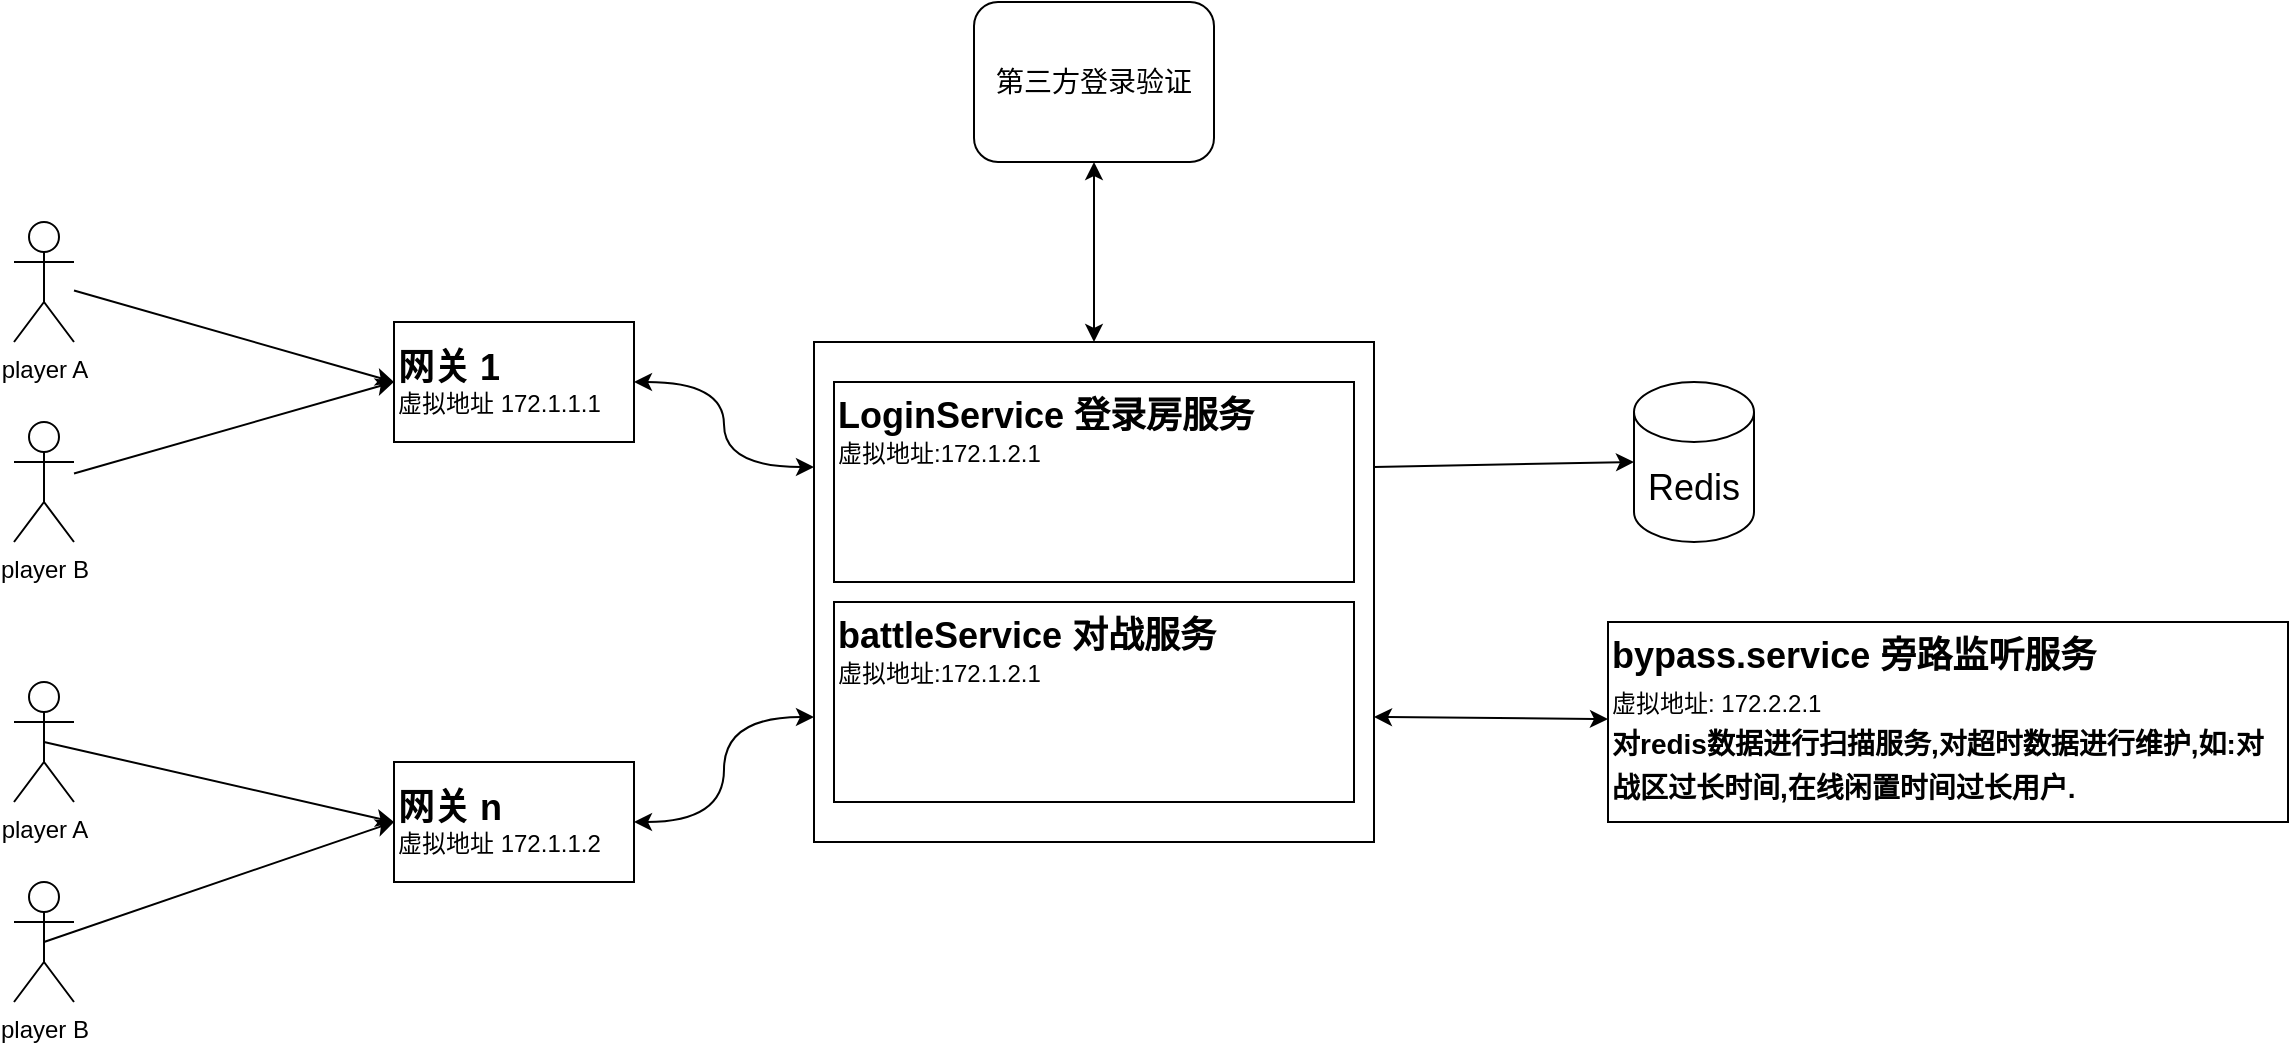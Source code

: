 <mxfile>
    <diagram id="dT8TcsmNvPRoOhCJoF27" name="第 1 页">
        <mxGraphModel dx="1838" dy="1176" grid="1" gridSize="10" guides="1" tooltips="1" connect="1" arrows="1" fold="1" page="1" pageScale="1" pageWidth="827" pageHeight="1169" math="0" shadow="0">
            <root>
                <mxCell id="0"/>
                <mxCell id="1" parent="0"/>
                <mxCell id="20" style="edgeStyle=orthogonalEdgeStyle;html=1;exitX=1;exitY=0.5;exitDx=0;exitDy=0;entryX=0;entryY=0.25;entryDx=0;entryDy=0;fontSize=18;curved=1;startArrow=classic;startFill=1;" edge="1" parent="1" source="2" target="19">
                    <mxGeometry relative="1" as="geometry"/>
                </mxCell>
                <mxCell id="2" value="&lt;b&gt;&lt;font style=&quot;font-size: 18px;&quot;&gt;网关 1&lt;/font&gt;&lt;/b&gt;&lt;br&gt;虚拟地址 172.1.1.1" style="rounded=0;whiteSpace=wrap;html=1;align=left;" vertex="1" parent="1">
                    <mxGeometry x="220" y="240" width="120" height="60" as="geometry"/>
                </mxCell>
                <mxCell id="7" style="edgeStyle=none;html=1;entryX=0;entryY=0.5;entryDx=0;entryDy=0;" edge="1" parent="1" source="3" target="2">
                    <mxGeometry relative="1" as="geometry"/>
                </mxCell>
                <mxCell id="3" value="player A" style="shape=umlActor;verticalLabelPosition=bottom;verticalAlign=top;html=1;outlineConnect=0;" vertex="1" parent="1">
                    <mxGeometry x="30" y="190" width="30" height="60" as="geometry"/>
                </mxCell>
                <mxCell id="8" style="edgeStyle=none;html=1;entryX=0;entryY=0.5;entryDx=0;entryDy=0;" edge="1" parent="1" source="4" target="2">
                    <mxGeometry relative="1" as="geometry"/>
                </mxCell>
                <mxCell id="4" value="player B" style="shape=umlActor;verticalLabelPosition=bottom;verticalAlign=top;html=1;outlineConnect=0;" vertex="1" parent="1">
                    <mxGeometry x="30" y="290" width="30" height="60" as="geometry"/>
                </mxCell>
                <mxCell id="21" style="edgeStyle=orthogonalEdgeStyle;html=1;exitX=1;exitY=0.5;exitDx=0;exitDy=0;entryX=0;entryY=0.75;entryDx=0;entryDy=0;fontSize=18;curved=1;startArrow=classic;startFill=1;" edge="1" parent="1" source="6" target="19">
                    <mxGeometry relative="1" as="geometry"/>
                </mxCell>
                <mxCell id="6" value="&lt;font style=&quot;font-size: 18px;&quot;&gt;&lt;b&gt;网关 n&lt;/b&gt;&lt;/font&gt;&lt;br&gt;虚拟地址 172.1.1.2" style="rounded=0;whiteSpace=wrap;html=1;align=left;" vertex="1" parent="1">
                    <mxGeometry x="220" y="460" width="120" height="60" as="geometry"/>
                </mxCell>
                <mxCell id="12" style="edgeStyle=none;html=1;exitX=0.5;exitY=0.5;exitDx=0;exitDy=0;exitPerimeter=0;entryX=0;entryY=0.5;entryDx=0;entryDy=0;" edge="1" parent="1" source="10" target="6">
                    <mxGeometry relative="1" as="geometry"/>
                </mxCell>
                <mxCell id="10" value="player A" style="shape=umlActor;verticalLabelPosition=bottom;verticalAlign=top;html=1;outlineConnect=0;" vertex="1" parent="1">
                    <mxGeometry x="30" y="420" width="30" height="60" as="geometry"/>
                </mxCell>
                <mxCell id="13" style="edgeStyle=none;html=1;exitX=0.5;exitY=0.5;exitDx=0;exitDy=0;exitPerimeter=0;" edge="1" parent="1" source="11">
                    <mxGeometry relative="1" as="geometry">
                        <mxPoint x="220" y="490" as="targetPoint"/>
                    </mxGeometry>
                </mxCell>
                <mxCell id="11" value="player B" style="shape=umlActor;verticalLabelPosition=bottom;verticalAlign=top;html=1;outlineConnect=0;" vertex="1" parent="1">
                    <mxGeometry x="30" y="520" width="30" height="60" as="geometry"/>
                </mxCell>
                <mxCell id="23" style="html=1;exitX=1;exitY=0.25;exitDx=0;exitDy=0;entryX=0;entryY=0.5;entryDx=0;entryDy=0;entryPerimeter=0;fontSize=18;" edge="1" parent="1" source="19" target="22">
                    <mxGeometry relative="1" as="geometry"/>
                </mxCell>
                <mxCell id="19" value="" style="rounded=0;whiteSpace=wrap;html=1;" vertex="1" parent="1">
                    <mxGeometry x="430" y="250" width="280" height="250" as="geometry"/>
                </mxCell>
                <mxCell id="14" value="&lt;font style=&quot;font-size: 18px;&quot;&gt;&lt;b&gt;LoginService 登录房服务&lt;/b&gt;&lt;/font&gt;&lt;br&gt;虚拟地址:172.1.2.1" style="rounded=0;whiteSpace=wrap;html=1;align=left;horizontal=1;verticalAlign=top;" vertex="1" parent="1">
                    <mxGeometry x="440" y="270" width="260" height="100" as="geometry"/>
                </mxCell>
                <mxCell id="18" value="&lt;font style=&quot;font-size: 18px;&quot;&gt;&lt;b&gt;battleService 对战服务&lt;/b&gt;&lt;/font&gt;&lt;br&gt;虚拟地址:172.1.2.1" style="rounded=0;whiteSpace=wrap;html=1;align=left;verticalAlign=top;" vertex="1" parent="1">
                    <mxGeometry x="440" y="380" width="260" height="100" as="geometry"/>
                </mxCell>
                <mxCell id="22" value="Redis" style="shape=cylinder3;whiteSpace=wrap;html=1;boundedLbl=1;backgroundOutline=1;size=15;fontSize=18;" vertex="1" parent="1">
                    <mxGeometry x="840" y="270" width="60" height="80" as="geometry"/>
                </mxCell>
                <mxCell id="25" style="html=1;entryX=1;entryY=0.75;entryDx=0;entryDy=0;fontSize=18;endArrow=classic;endFill=1;jumpStyle=none;startArrow=classic;startFill=1;" edge="1" parent="1" source="24" target="19">
                    <mxGeometry relative="1" as="geometry"/>
                </mxCell>
                <mxCell id="24" value="bypass.service 旁路监听服务&lt;br&gt;&lt;font style=&quot;&quot;&gt;&lt;span style=&quot;font-weight: normal; font-size: 12px;&quot;&gt;虚拟地址: 172.2.2.1&lt;/span&gt;&lt;br&gt;&lt;font style=&quot;font-size: 14px;&quot;&gt;对redis数据进行扫描服务,对超时数据进行维护,如:对战区过长时间,在线闲置时间过长用户.&lt;/font&gt;&lt;br&gt;&lt;/font&gt;" style="rounded=0;whiteSpace=wrap;html=1;fontSize=18;fontStyle=1;align=left;verticalAlign=top;" vertex="1" parent="1">
                    <mxGeometry x="827" y="390" width="340" height="100" as="geometry"/>
                </mxCell>
                <mxCell id="27" style="jumpStyle=none;html=1;entryX=0.5;entryY=0;entryDx=0;entryDy=0;fontSize=14;startArrow=classic;startFill=1;endArrow=classic;endFill=1;elbow=vertical;exitX=0.5;exitY=1;exitDx=0;exitDy=0;" edge="1" parent="1" source="26" target="19">
                    <mxGeometry relative="1" as="geometry"/>
                </mxCell>
                <mxCell id="26" value="第三方登录验证" style="rounded=1;whiteSpace=wrap;html=1;fontSize=14;" vertex="1" parent="1">
                    <mxGeometry x="510" y="80" width="120" height="80" as="geometry"/>
                </mxCell>
            </root>
        </mxGraphModel>
    </diagram>
</mxfile>